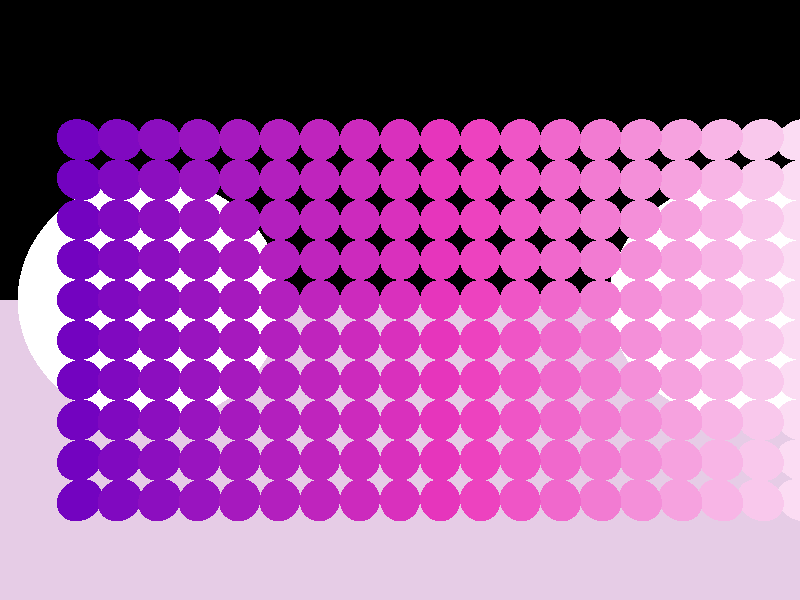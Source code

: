 camera {
  location <0, 0, -15>  
  up <0, 1, 0>  
  right <1.333, 0, 0>  
  look_at <0, 0, 0>  
}

light_source {<10, 10, -10> color rgb <3.5, 3.5, 3.5>}

light_source {<-10, 10, -10> color rgb <1.5, 1.5, 1.5>}

plane { <0, 1, 0>, -12
  pigment { color rgb <0.9, 0.8, 0.9> }
  finish {
     ambient 0.3 diffuse 0.5 specular 0 roughness 0 ior 0 reflection 0.6 refraction 0
  }
  translate <0, 0, 0>
  scale <1, 1, 1>
  rotate <0, 0, 0>
}

sphere { <0, 0, 0>, 0.5
  pigment { color rgb <0.45098, 0.0117647, 0.752941> }
  finish {
     ambient 0.2 diffuse 0.4 specular 0 roughness 0 ior 0 reflection 0.8 refraction 0
  }
  translate <-8, -5, 0>
  scale <1, 1, 1>
  rotate <0, 0, 0>
}

sphere { <0, 0, 0>, 0.5
  pigment { color rgb <0.45098, 0.0117647, 0.752941> }
  finish {
     ambient 0.2 diffuse 0.4 specular 0 roughness 0 ior 0 reflection 0.8 refraction 0
  }
  translate <-8, -4, 0>
  scale <1, 1, 1>
  rotate <0, 0, 0>
}

sphere { <0, 0, 0>, 0.5
  pigment { color rgb <0.45098, 0.0117647, 0.752941> }
  finish {
     ambient 0.2 diffuse 0.4 specular 0 roughness 0 ior 0 reflection 0.8 refraction 0
  }
  translate <-8, -3, 0>
  scale <1, 1, 1>
  rotate <0, 0, 0>
}

sphere { <0, 0, 0>, 0.5
  pigment { color rgb <0.45098, 0.0117647, 0.752941> }
  finish {
     ambient 0.2 diffuse 0.4 specular 0 roughness 0 ior 0 reflection 0.8 refraction 0
  }
  translate <-8, -2, 0>
  scale <1, 1, 1>
  rotate <0, 0, 0>
}

sphere { <0, 0, 0>, 0.5
  pigment { color rgb <0.45098, 0.0117647, 0.752941> }
  finish {
     ambient 0.2 diffuse 0.4 specular 0 roughness 0 ior 0 reflection 0.8 refraction 0
  }
  translate <-8, -1, 0>
  scale <1, 1, 1>
  rotate <0, 0, 0>
}

sphere { <0, 0, 0>, 0.5
  pigment { color rgb <0.45098, 0.0117647, 0.752941> }
  finish {
     ambient 0.2 diffuse 0.4 specular 0 roughness 0 ior 0 reflection 0.8 refraction 0
  }
  translate <-8, 0, 0>
  scale <1, 1, 1>
  rotate <0, 0, 0>
}

sphere { <0, 0, 0>, 0.5
  pigment { color rgb <0.45098, 0.0117647, 0.752941> }
  finish {
     ambient 0.2 diffuse 0.4 specular 0 roughness 0 ior 0 reflection 0.8 refraction 0
  }
  translate <-8, 1, 0>
  scale <1, 1, 1>
  rotate <0, 0, 0>
}

sphere { <0, 0, 0>, 0.5
  pigment { color rgb <0.45098, 0.0117647, 0.752941> }
  finish {
     ambient 0.2 diffuse 0.4 specular 0 roughness 0 ior 0 reflection 0.8 refraction 0
  }
  translate <-8, 2, 0>
  scale <1, 1, 1>
  rotate <0, 0, 0>
}

sphere { <0, 0, 0>, 0.5
  pigment { color rgb <0.45098, 0.0117647, 0.752941> }
  finish {
     ambient 0.2 diffuse 0.4 specular 0 roughness 0 ior 0 reflection 0.8 refraction 0
  }
  translate <-8, 3, 0>
  scale <1, 1, 1>
  rotate <0, 0, 0>
}

sphere { <0, 0, 0>, 0.5
  pigment { color rgb <0.45098, 0.0117647, 0.752941> }
  finish {
     ambient 0.2 diffuse 0.4 specular 0 roughness 0 ior 0 reflection 0.8 refraction 0
  }
  translate <-8, 4, 0>
  scale <1, 1, 1>
  rotate <0, 0, 0>
}

sphere { <0, 0, 0>, 0.5
  pigment { color rgb <0.500929, 0.0336429, 0.75129> }
  finish {
     ambient 0.2 diffuse 0.4 specular 0 roughness 0 ior 0 reflection 0.8 refraction 0
  }
  translate <-7, -5, 0>
  scale <1, 1, 1>
  rotate <0, 0, 0>
}

sphere { <0, 0, 0>, 0.5
  pigment { color rgb <0.500929, 0.0336429, 0.75129> }
  finish {
     ambient 0.2 diffuse 0.4 specular 0 roughness 0 ior 0 reflection 0.8 refraction 0
  }
  translate <-7, -4, 0>
  scale <1, 1, 1>
  rotate <0, 0, 0>
}

sphere { <0, 0, 0>, 0.5
  pigment { color rgb <0.500929, 0.0336429, 0.75129> }
  finish {
     ambient 0.2 diffuse 0.4 specular 0 roughness 0 ior 0 reflection 0.8 refraction 0
  }
  translate <-7, -3, 0>
  scale <1, 1, 1>
  rotate <0, 0, 0>
}

sphere { <0, 0, 0>, 0.5
  pigment { color rgb <0.500929, 0.0336429, 0.75129> }
  finish {
     ambient 0.2 diffuse 0.4 specular 0 roughness 0 ior 0 reflection 0.8 refraction 0
  }
  translate <-7, -2, 0>
  scale <1, 1, 1>
  rotate <0, 0, 0>
}

sphere { <0, 0, 0>, 0.5
  pigment { color rgb <0.500929, 0.0336429, 0.75129> }
  finish {
     ambient 0.2 diffuse 0.4 specular 0 roughness 0 ior 0 reflection 0.8 refraction 0
  }
  translate <-7, -1, 0>
  scale <1, 1, 1>
  rotate <0, 0, 0>
}

sphere { <0, 0, 0>, 0.5
  pigment { color rgb <0.500929, 0.0336429, 0.75129> }
  finish {
     ambient 0.2 diffuse 0.4 specular 0 roughness 0 ior 0 reflection 0.8 refraction 0
  }
  translate <-7, 0, 0>
  scale <1, 1, 1>
  rotate <0, 0, 0>
}

sphere { <0, 0, 0>, 0.5
  pigment { color rgb <0.500929, 0.0336429, 0.75129> }
  finish {
     ambient 0.2 diffuse 0.4 specular 0 roughness 0 ior 0 reflection 0.8 refraction 0
  }
  translate <-7, 1, 0>
  scale <1, 1, 1>
  rotate <0, 0, 0>
}

sphere { <0, 0, 0>, 0.5
  pigment { color rgb <0.500929, 0.0336429, 0.75129> }
  finish {
     ambient 0.2 diffuse 0.4 specular 0 roughness 0 ior 0 reflection 0.8 refraction 0
  }
  translate <-7, 2, 0>
  scale <1, 1, 1>
  rotate <0, 0, 0>
}

sphere { <0, 0, 0>, 0.5
  pigment { color rgb <0.500929, 0.0336429, 0.75129> }
  finish {
     ambient 0.2 diffuse 0.4 specular 0 roughness 0 ior 0 reflection 0.8 refraction 0
  }
  translate <-7, 3, 0>
  scale <1, 1, 1>
  rotate <0, 0, 0>
}

sphere { <0, 0, 0>, 0.5
  pigment { color rgb <0.500929, 0.0336429, 0.75129> }
  finish {
     ambient 0.2 diffuse 0.4 specular 0 roughness 0 ior 0 reflection 0.8 refraction 0
  }
  translate <-7, 4, 0>
  scale <1, 1, 1>
  rotate <0, 0, 0>
}

sphere { <0, 0, 0>, 0.5
  pigment { color rgb <0.550877, 0.0555212, 0.749639> }
  finish {
     ambient 0.2 diffuse 0.4 specular 0 roughness 0 ior 0 reflection 0.8 refraction 0
  }
  translate <-6, -5, 0>
  scale <1, 1, 1>
  rotate <0, 0, 0>
}

sphere { <0, 0, 0>, 0.5
  pigment { color rgb <0.550877, 0.0555212, 0.749639> }
  finish {
     ambient 0.2 diffuse 0.4 specular 0 roughness 0 ior 0 reflection 0.8 refraction 0
  }
  translate <-6, -4, 0>
  scale <1, 1, 1>
  rotate <0, 0, 0>
}

sphere { <0, 0, 0>, 0.5
  pigment { color rgb <0.550877, 0.0555212, 0.749639> }
  finish {
     ambient 0.2 diffuse 0.4 specular 0 roughness 0 ior 0 reflection 0.8 refraction 0
  }
  translate <-6, -3, 0>
  scale <1, 1, 1>
  rotate <0, 0, 0>
}

sphere { <0, 0, 0>, 0.5
  pigment { color rgb <0.550877, 0.0555212, 0.749639> }
  finish {
     ambient 0.2 diffuse 0.4 specular 0 roughness 0 ior 0 reflection 0.8 refraction 0
  }
  translate <-6, -2, 0>
  scale <1, 1, 1>
  rotate <0, 0, 0>
}

sphere { <0, 0, 0>, 0.5
  pigment { color rgb <0.550877, 0.0555212, 0.749639> }
  finish {
     ambient 0.2 diffuse 0.4 specular 0 roughness 0 ior 0 reflection 0.8 refraction 0
  }
  translate <-6, -1, 0>
  scale <1, 1, 1>
  rotate <0, 0, 0>
}

sphere { <0, 0, 0>, 0.5
  pigment { color rgb <0.550877, 0.0555212, 0.749639> }
  finish {
     ambient 0.2 diffuse 0.4 specular 0 roughness 0 ior 0 reflection 0.8 refraction 0
  }
  translate <-6, 0, 0>
  scale <1, 1, 1>
  rotate <0, 0, 0>
}

sphere { <0, 0, 0>, 0.5
  pigment { color rgb <0.550877, 0.0555212, 0.749639> }
  finish {
     ambient 0.2 diffuse 0.4 specular 0 roughness 0 ior 0 reflection 0.8 refraction 0
  }
  translate <-6, 1, 0>
  scale <1, 1, 1>
  rotate <0, 0, 0>
}

sphere { <0, 0, 0>, 0.5
  pigment { color rgb <0.550877, 0.0555212, 0.749639> }
  finish {
     ambient 0.2 diffuse 0.4 specular 0 roughness 0 ior 0 reflection 0.8 refraction 0
  }
  translate <-6, 2, 0>
  scale <1, 1, 1>
  rotate <0, 0, 0>
}

sphere { <0, 0, 0>, 0.5
  pigment { color rgb <0.550877, 0.0555212, 0.749639> }
  finish {
     ambient 0.2 diffuse 0.4 specular 0 roughness 0 ior 0 reflection 0.8 refraction 0
  }
  translate <-6, 3, 0>
  scale <1, 1, 1>
  rotate <0, 0, 0>
}

sphere { <0, 0, 0>, 0.5
  pigment { color rgb <0.550877, 0.0555212, 0.749639> }
  finish {
     ambient 0.2 diffuse 0.4 specular 0 roughness 0 ior 0 reflection 0.8 refraction 0
  }
  translate <-6, 4, 0>
  scale <1, 1, 1>
  rotate <0, 0, 0>
}

sphere { <0, 0, 0>, 0.5
  pigment { color rgb <0.600826, 0.0773994, 0.747988> }
  finish {
     ambient 0.2 diffuse 0.4 specular 0 roughness 0 ior 0 reflection 0.8 refraction 0
  }
  translate <-5, -5, 0>
  scale <1, 1, 1>
  rotate <0, 0, 0>
}

sphere { <0, 0, 0>, 0.5
  pigment { color rgb <0.600826, 0.0773994, 0.747988> }
  finish {
     ambient 0.2 diffuse 0.4 specular 0 roughness 0 ior 0 reflection 0.8 refraction 0
  }
  translate <-5, -4, 0>
  scale <1, 1, 1>
  rotate <0, 0, 0>
}

sphere { <0, 0, 0>, 0.5
  pigment { color rgb <0.600826, 0.0773994, 0.747988> }
  finish {
     ambient 0.2 diffuse 0.4 specular 0 roughness 0 ior 0 reflection 0.8 refraction 0
  }
  translate <-5, -3, 0>
  scale <1, 1, 1>
  rotate <0, 0, 0>
}

sphere { <0, 0, 0>, 0.5
  pigment { color rgb <0.600826, 0.0773994, 0.747988> }
  finish {
     ambient 0.2 diffuse 0.4 specular 0 roughness 0 ior 0 reflection 0.8 refraction 0
  }
  translate <-5, -2, 0>
  scale <1, 1, 1>
  rotate <0, 0, 0>
}

sphere { <0, 0, 0>, 0.5
  pigment { color rgb <0.600826, 0.0773994, 0.747988> }
  finish {
     ambient 0.2 diffuse 0.4 specular 0 roughness 0 ior 0 reflection 0.8 refraction 0
  }
  translate <-5, -1, 0>
  scale <1, 1, 1>
  rotate <0, 0, 0>
}

sphere { <0, 0, 0>, 0.5
  pigment { color rgb <0.600826, 0.0773994, 0.747988> }
  finish {
     ambient 0.2 diffuse 0.4 specular 0 roughness 0 ior 0 reflection 0.8 refraction 0
  }
  translate <-5, 0, 0>
  scale <1, 1, 1>
  rotate <0, 0, 0>
}

sphere { <0, 0, 0>, 0.5
  pigment { color rgb <0.600826, 0.0773994, 0.747988> }
  finish {
     ambient 0.2 diffuse 0.4 specular 0 roughness 0 ior 0 reflection 0.8 refraction 0
  }
  translate <-5, 1, 0>
  scale <1, 1, 1>
  rotate <0, 0, 0>
}

sphere { <0, 0, 0>, 0.5
  pigment { color rgb <0.600826, 0.0773994, 0.747988> }
  finish {
     ambient 0.2 diffuse 0.4 specular 0 roughness 0 ior 0 reflection 0.8 refraction 0
  }
  translate <-5, 2, 0>
  scale <1, 1, 1>
  rotate <0, 0, 0>
}

sphere { <0, 0, 0>, 0.5
  pigment { color rgb <0.600826, 0.0773994, 0.747988> }
  finish {
     ambient 0.2 diffuse 0.4 specular 0 roughness 0 ior 0 reflection 0.8 refraction 0
  }
  translate <-5, 3, 0>
  scale <1, 1, 1>
  rotate <0, 0, 0>
}

sphere { <0, 0, 0>, 0.5
  pigment { color rgb <0.600826, 0.0773994, 0.747988> }
  finish {
     ambient 0.2 diffuse 0.4 specular 0 roughness 0 ior 0 reflection 0.8 refraction 0
  }
  translate <-5, 4, 0>
  scale <1, 1, 1>
  rotate <0, 0, 0>
}

sphere { <0, 0, 0>, 0.5
  pigment { color rgb <0.650774, 0.0992776, 0.746336> }
  finish {
     ambient 0.2 diffuse 0.4 specular 0 roughness 0 ior 0 reflection 0.8 refraction 0
  }
  translate <-4, -5, 0>
  scale <1, 1, 1>
  rotate <0, 0, 0>
}

sphere { <0, 0, 0>, 0.5
  pigment { color rgb <0.650774, 0.0992776, 0.746336> }
  finish {
     ambient 0.2 diffuse 0.4 specular 0 roughness 0 ior 0 reflection 0.8 refraction 0
  }
  translate <-4, -4, 0>
  scale <1, 1, 1>
  rotate <0, 0, 0>
}

sphere { <0, 0, 0>, 0.5
  pigment { color rgb <0.650774, 0.0992776, 0.746336> }
  finish {
     ambient 0.2 diffuse 0.4 specular 0 roughness 0 ior 0 reflection 0.8 refraction 0
  }
  translate <-4, -3, 0>
  scale <1, 1, 1>
  rotate <0, 0, 0>
}

sphere { <0, 0, 0>, 0.5
  pigment { color rgb <0.650774, 0.0992776, 0.746336> }
  finish {
     ambient 0.2 diffuse 0.4 specular 0 roughness 0 ior 0 reflection 0.8 refraction 0
  }
  translate <-4, -2, 0>
  scale <1, 1, 1>
  rotate <0, 0, 0>
}

sphere { <0, 0, 0>, 0.5
  pigment { color rgb <0.650774, 0.0992776, 0.746336> }
  finish {
     ambient 0.2 diffuse 0.4 specular 0 roughness 0 ior 0 reflection 0.8 refraction 0
  }
  translate <-4, -1, 0>
  scale <1, 1, 1>
  rotate <0, 0, 0>
}

sphere { <0, 0, 0>, 0.5
  pigment { color rgb <0.650774, 0.0992776, 0.746336> }
  finish {
     ambient 0.2 diffuse 0.4 specular 0 roughness 0 ior 0 reflection 0.8 refraction 0
  }
  translate <-4, 0, 0>
  scale <1, 1, 1>
  rotate <0, 0, 0>
}

sphere { <0, 0, 0>, 0.5
  pigment { color rgb <0.650774, 0.0992776, 0.746336> }
  finish {
     ambient 0.2 diffuse 0.4 specular 0 roughness 0 ior 0 reflection 0.8 refraction 0
  }
  translate <-4, 1, 0>
  scale <1, 1, 1>
  rotate <0, 0, 0>
}

sphere { <0, 0, 0>, 0.5
  pigment { color rgb <0.650774, 0.0992776, 0.746336> }
  finish {
     ambient 0.2 diffuse 0.4 specular 0 roughness 0 ior 0 reflection 0.8 refraction 0
  }
  translate <-4, 2, 0>
  scale <1, 1, 1>
  rotate <0, 0, 0>
}

sphere { <0, 0, 0>, 0.5
  pigment { color rgb <0.650774, 0.0992776, 0.746336> }
  finish {
     ambient 0.2 diffuse 0.4 specular 0 roughness 0 ior 0 reflection 0.8 refraction 0
  }
  translate <-4, 3, 0>
  scale <1, 1, 1>
  rotate <0, 0, 0>
}

sphere { <0, 0, 0>, 0.5
  pigment { color rgb <0.650774, 0.0992776, 0.746336> }
  finish {
     ambient 0.2 diffuse 0.4 specular 0 roughness 0 ior 0 reflection 0.8 refraction 0
  }
  translate <-4, 4, 0>
  scale <1, 1, 1>
  rotate <0, 0, 0>
}

sphere { <0, 0, 0>, 0.5
  pigment { color rgb <0.700722, 0.121156, 0.744685> }
  finish {
     ambient 0.2 diffuse 0.4 specular 0 roughness 0 ior 0 reflection 0.8 refraction 0
  }
  translate <-3, -5, 0>
  scale <1, 1, 1>
  rotate <0, 0, 0>
}

sphere { <0, 0, 0>, 0.5
  pigment { color rgb <0.700722, 0.121156, 0.744685> }
  finish {
     ambient 0.2 diffuse 0.4 specular 0 roughness 0 ior 0 reflection 0.8 refraction 0
  }
  translate <-3, -4, 0>
  scale <1, 1, 1>
  rotate <0, 0, 0>
}

sphere { <0, 0, 0>, 0.5
  pigment { color rgb <0.700722, 0.121156, 0.744685> }
  finish {
     ambient 0.2 diffuse 0.4 specular 0 roughness 0 ior 0 reflection 0.8 refraction 0
  }
  translate <-3, -3, 0>
  scale <1, 1, 1>
  rotate <0, 0, 0>
}

sphere { <0, 0, 0>, 0.5
  pigment { color rgb <0.700722, 0.121156, 0.744685> }
  finish {
     ambient 0.2 diffuse 0.4 specular 0 roughness 0 ior 0 reflection 0.8 refraction 0
  }
  translate <-3, -2, 0>
  scale <1, 1, 1>
  rotate <0, 0, 0>
}

sphere { <0, 0, 0>, 0.5
  pigment { color rgb <0.700722, 0.121156, 0.744685> }
  finish {
     ambient 0.2 diffuse 0.4 specular 0 roughness 0 ior 0 reflection 0.8 refraction 0
  }
  translate <-3, -1, 0>
  scale <1, 1, 1>
  rotate <0, 0, 0>
}

sphere { <0, 0, 0>, 0.5
  pigment { color rgb <0.700722, 0.121156, 0.744685> }
  finish {
     ambient 0.2 diffuse 0.4 specular 0 roughness 0 ior 0 reflection 0.8 refraction 0
  }
  translate <-3, 0, 0>
  scale <1, 1, 1>
  rotate <0, 0, 0>
}

sphere { <0, 0, 0>, 0.5
  pigment { color rgb <0.700722, 0.121156, 0.744685> }
  finish {
     ambient 0.2 diffuse 0.4 specular 0 roughness 0 ior 0 reflection 0.8 refraction 0
  }
  translate <-3, 1, 0>
  scale <1, 1, 1>
  rotate <0, 0, 0>
}

sphere { <0, 0, 0>, 0.5
  pigment { color rgb <0.700722, 0.121156, 0.744685> }
  finish {
     ambient 0.2 diffuse 0.4 specular 0 roughness 0 ior 0 reflection 0.8 refraction 0
  }
  translate <-3, 2, 0>
  scale <1, 1, 1>
  rotate <0, 0, 0>
}

sphere { <0, 0, 0>, 0.5
  pigment { color rgb <0.700722, 0.121156, 0.744685> }
  finish {
     ambient 0.2 diffuse 0.4 specular 0 roughness 0 ior 0 reflection 0.8 refraction 0
  }
  translate <-3, 3, 0>
  scale <1, 1, 1>
  rotate <0, 0, 0>
}

sphere { <0, 0, 0>, 0.5
  pigment { color rgb <0.700722, 0.121156, 0.744685> }
  finish {
     ambient 0.2 diffuse 0.4 specular 0 roughness 0 ior 0 reflection 0.8 refraction 0
  }
  translate <-3, 4, 0>
  scale <1, 1, 1>
  rotate <0, 0, 0>
}

sphere { <0, 0, 0>, 0.5
  pigment { color rgb <0.750671, 0.143034, 0.743034> }
  finish {
     ambient 0.2 diffuse 0.4 specular 0 roughness 0 ior 0 reflection 0.8 refraction 0
  }
  translate <-2, -5, 0>
  scale <1, 1, 1>
  rotate <0, 0, 0>
}

sphere { <0, 0, 0>, 0.5
  pigment { color rgb <0.750671, 0.143034, 0.743034> }
  finish {
     ambient 0.2 diffuse 0.4 specular 0 roughness 0 ior 0 reflection 0.8 refraction 0
  }
  translate <-2, -4, 0>
  scale <1, 1, 1>
  rotate <0, 0, 0>
}

sphere { <0, 0, 0>, 0.5
  pigment { color rgb <0.750671, 0.143034, 0.743034> }
  finish {
     ambient 0.2 diffuse 0.4 specular 0 roughness 0 ior 0 reflection 0.8 refraction 0
  }
  translate <-2, -3, 0>
  scale <1, 1, 1>
  rotate <0, 0, 0>
}

sphere { <0, 0, 0>, 0.5
  pigment { color rgb <0.750671, 0.143034, 0.743034> }
  finish {
     ambient 0.2 diffuse 0.4 specular 0 roughness 0 ior 0 reflection 0.8 refraction 0
  }
  translate <-2, -2, 0>
  scale <1, 1, 1>
  rotate <0, 0, 0>
}

sphere { <0, 0, 0>, 0.5
  pigment { color rgb <0.750671, 0.143034, 0.743034> }
  finish {
     ambient 0.2 diffuse 0.4 specular 0 roughness 0 ior 0 reflection 0.8 refraction 0
  }
  translate <-2, -1, 0>
  scale <1, 1, 1>
  rotate <0, 0, 0>
}

sphere { <0, 0, 0>, 0.5
  pigment { color rgb <0.750671, 0.143034, 0.743034> }
  finish {
     ambient 0.2 diffuse 0.4 specular 0 roughness 0 ior 0 reflection 0.8 refraction 0
  }
  translate <-2, 0, 0>
  scale <1, 1, 1>
  rotate <0, 0, 0>
}

sphere { <0, 0, 0>, 0.5
  pigment { color rgb <0.750671, 0.143034, 0.743034> }
  finish {
     ambient 0.2 diffuse 0.4 specular 0 roughness 0 ior 0 reflection 0.8 refraction 0
  }
  translate <-2, 1, 0>
  scale <1, 1, 1>
  rotate <0, 0, 0>
}

sphere { <0, 0, 0>, 0.5
  pigment { color rgb <0.750671, 0.143034, 0.743034> }
  finish {
     ambient 0.2 diffuse 0.4 specular 0 roughness 0 ior 0 reflection 0.8 refraction 0
  }
  translate <-2, 2, 0>
  scale <1, 1, 1>
  rotate <0, 0, 0>
}

sphere { <0, 0, 0>, 0.5
  pigment { color rgb <0.750671, 0.143034, 0.743034> }
  finish {
     ambient 0.2 diffuse 0.4 specular 0 roughness 0 ior 0 reflection 0.8 refraction 0
  }
  translate <-2, 3, 0>
  scale <1, 1, 1>
  rotate <0, 0, 0>
}

sphere { <0, 0, 0>, 0.5
  pigment { color rgb <0.750671, 0.143034, 0.743034> }
  finish {
     ambient 0.2 diffuse 0.4 specular 0 roughness 0 ior 0 reflection 0.8 refraction 0
  }
  translate <-2, 4, 0>
  scale <1, 1, 1>
  rotate <0, 0, 0>
}

sphere { <0, 0, 0>, 0.5
  pigment { color rgb <0.800619, 0.164912, 0.741383> }
  finish {
     ambient 0.2 diffuse 0.4 specular 0 roughness 0 ior 0 reflection 0.8 refraction 0
  }
  translate <-1, -5, 0>
  scale <1, 1, 1>
  rotate <0, 0, 0>
}

sphere { <0, 0, 0>, 0.5
  pigment { color rgb <0.800619, 0.164912, 0.741383> }
  finish {
     ambient 0.2 diffuse 0.4 specular 0 roughness 0 ior 0 reflection 0.8 refraction 0
  }
  translate <-1, -4, 0>
  scale <1, 1, 1>
  rotate <0, 0, 0>
}

sphere { <0, 0, 0>, 0.5
  pigment { color rgb <0.800619, 0.164912, 0.741383> }
  finish {
     ambient 0.2 diffuse 0.4 specular 0 roughness 0 ior 0 reflection 0.8 refraction 0
  }
  translate <-1, -3, 0>
  scale <1, 1, 1>
  rotate <0, 0, 0>
}

sphere { <0, 0, 0>, 0.5
  pigment { color rgb <0.800619, 0.164912, 0.741383> }
  finish {
     ambient 0.2 diffuse 0.4 specular 0 roughness 0 ior 0 reflection 0.8 refraction 0
  }
  translate <-1, -2, 0>
  scale <1, 1, 1>
  rotate <0, 0, 0>
}

sphere { <0, 0, 0>, 0.5
  pigment { color rgb <0.800619, 0.164912, 0.741383> }
  finish {
     ambient 0.2 diffuse 0.4 specular 0 roughness 0 ior 0 reflection 0.8 refraction 0
  }
  translate <-1, -1, 0>
  scale <1, 1, 1>
  rotate <0, 0, 0>
}

sphere { <0, 0, 0>, 0.5
  pigment { color rgb <0.800619, 0.164912, 0.741383> }
  finish {
     ambient 0.2 diffuse 0.4 specular 0 roughness 0 ior 0 reflection 0.8 refraction 0
  }
  translate <-1, 0, 0>
  scale <1, 1, 1>
  rotate <0, 0, 0>
}

sphere { <0, 0, 0>, 0.5
  pigment { color rgb <0.800619, 0.164912, 0.741383> }
  finish {
     ambient 0.2 diffuse 0.4 specular 0 roughness 0 ior 0 reflection 0.8 refraction 0
  }
  translate <-1, 1, 0>
  scale <1, 1, 1>
  rotate <0, 0, 0>
}

sphere { <0, 0, 0>, 0.5
  pigment { color rgb <0.800619, 0.164912, 0.741383> }
  finish {
     ambient 0.2 diffuse 0.4 specular 0 roughness 0 ior 0 reflection 0.8 refraction 0
  }
  translate <-1, 2, 0>
  scale <1, 1, 1>
  rotate <0, 0, 0>
}

sphere { <0, 0, 0>, 0.5
  pigment { color rgb <0.800619, 0.164912, 0.741383> }
  finish {
     ambient 0.2 diffuse 0.4 specular 0 roughness 0 ior 0 reflection 0.8 refraction 0
  }
  translate <-1, 3, 0>
  scale <1, 1, 1>
  rotate <0, 0, 0>
}

sphere { <0, 0, 0>, 0.5
  pigment { color rgb <0.800619, 0.164912, 0.741383> }
  finish {
     ambient 0.2 diffuse 0.4 specular 0 roughness 0 ior 0 reflection 0.8 refraction 0
  }
  translate <-1, 4, 0>
  scale <1, 1, 1>
  rotate <0, 0, 0>
}

sphere { <0, 0, 0>, 0.5
  pigment { color rgb <0.850568, 0.186791, 0.739732> }
  finish {
     ambient 0.2 diffuse 0.4 specular 0 roughness 0 ior 0 reflection 0.8 refraction 0
  }
  translate <0, -5, 0>
  scale <1, 1, 1>
  rotate <0, 0, 0>
}

sphere { <0, 0, 0>, 0.5
  pigment { color rgb <0.850568, 0.186791, 0.739732> }
  finish {
     ambient 0.2 diffuse 0.4 specular 0 roughness 0 ior 0 reflection 0.8 refraction 0
  }
  translate <0, -4, 0>
  scale <1, 1, 1>
  rotate <0, 0, 0>
}

sphere { <0, 0, 0>, 0.5
  pigment { color rgb <0.850568, 0.186791, 0.739732> }
  finish {
     ambient 0.2 diffuse 0.4 specular 0 roughness 0 ior 0 reflection 0.8 refraction 0
  }
  translate <0, -3, 0>
  scale <1, 1, 1>
  rotate <0, 0, 0>
}

sphere { <0, 0, 0>, 0.5
  pigment { color rgb <0.850568, 0.186791, 0.739732> }
  finish {
     ambient 0.2 diffuse 0.4 specular 0 roughness 0 ior 0 reflection 0.8 refraction 0
  }
  translate <0, -2, 0>
  scale <1, 1, 1>
  rotate <0, 0, 0>
}

sphere { <0, 0, 0>, 0.5
  pigment { color rgb <0.850568, 0.186791, 0.739732> }
  finish {
     ambient 0.2 diffuse 0.4 specular 0 roughness 0 ior 0 reflection 0.8 refraction 0
  }
  translate <0, -1, 0>
  scale <1, 1, 1>
  rotate <0, 0, 0>
}

sphere { <0, 0, 0>, 0.5
  pigment { color rgb <0.850568, 0.186791, 0.739732> }
  finish {
     ambient 0.2 diffuse 0.4 specular 0 roughness 0 ior 0 reflection 0.8 refraction 0
  }
  translate <0, 0, 0>
  scale <1, 1, 1>
  rotate <0, 0, 0>
}

sphere { <0, 0, 0>, 0.5
  pigment { color rgb <0.850568, 0.186791, 0.739732> }
  finish {
     ambient 0.2 diffuse 0.4 specular 0 roughness 0 ior 0 reflection 0.8 refraction 0
  }
  translate <0, 1, 0>
  scale <1, 1, 1>
  rotate <0, 0, 0>
}

sphere { <0, 0, 0>, 0.5
  pigment { color rgb <0.850568, 0.186791, 0.739732> }
  finish {
     ambient 0.2 diffuse 0.4 specular 0 roughness 0 ior 0 reflection 0.8 refraction 0
  }
  translate <0, 2, 0>
  scale <1, 1, 1>
  rotate <0, 0, 0>
}

sphere { <0, 0, 0>, 0.5
  pigment { color rgb <0.850568, 0.186791, 0.739732> }
  finish {
     ambient 0.2 diffuse 0.4 specular 0 roughness 0 ior 0 reflection 0.8 refraction 0
  }
  translate <0, 3, 0>
  scale <1, 1, 1>
  rotate <0, 0, 0>
}

sphere { <0, 0, 0>, 0.5
  pigment { color rgb <0.850568, 0.186791, 0.739732> }
  finish {
     ambient 0.2 diffuse 0.4 specular 0 roughness 0 ior 0 reflection 0.8 refraction 0
  }
  translate <0, 4, 0>
  scale <1, 1, 1>
  rotate <0, 0, 0>
}

sphere { <0, 0, 0>, 0.5
  pigment { color rgb <0.900516, 0.208669, 0.738081> }
  finish {
     ambient 0.2 diffuse 0.4 specular 0 roughness 0 ior 0 reflection 0.8 refraction 0
  }
  translate <1, -5, 0>
  scale <1, 1, 1>
  rotate <0, 0, 0>
}

sphere { <0, 0, 0>, 0.5
  pigment { color rgb <0.900516, 0.208669, 0.738081> }
  finish {
     ambient 0.2 diffuse 0.4 specular 0 roughness 0 ior 0 reflection 0.8 refraction 0
  }
  translate <1, -4, 0>
  scale <1, 1, 1>
  rotate <0, 0, 0>
}

sphere { <0, 0, 0>, 0.5
  pigment { color rgb <0.900516, 0.208669, 0.738081> }
  finish {
     ambient 0.2 diffuse 0.4 specular 0 roughness 0 ior 0 reflection 0.8 refraction 0
  }
  translate <1, -3, 0>
  scale <1, 1, 1>
  rotate <0, 0, 0>
}

sphere { <0, 0, 0>, 0.5
  pigment { color rgb <0.900516, 0.208669, 0.738081> }
  finish {
     ambient 0.2 diffuse 0.4 specular 0 roughness 0 ior 0 reflection 0.8 refraction 0
  }
  translate <1, -2, 0>
  scale <1, 1, 1>
  rotate <0, 0, 0>
}

sphere { <0, 0, 0>, 0.5
  pigment { color rgb <0.900516, 0.208669, 0.738081> }
  finish {
     ambient 0.2 diffuse 0.4 specular 0 roughness 0 ior 0 reflection 0.8 refraction 0
  }
  translate <1, -1, 0>
  scale <1, 1, 1>
  rotate <0, 0, 0>
}

sphere { <0, 0, 0>, 0.5
  pigment { color rgb <0.900516, 0.208669, 0.738081> }
  finish {
     ambient 0.2 diffuse 0.4 specular 0 roughness 0 ior 0 reflection 0.8 refraction 0
  }
  translate <1, 0, 0>
  scale <1, 1, 1>
  rotate <0, 0, 0>
}

sphere { <0, 0, 0>, 0.5
  pigment { color rgb <0.900516, 0.208669, 0.738081> }
  finish {
     ambient 0.2 diffuse 0.4 specular 0 roughness 0 ior 0 reflection 0.8 refraction 0
  }
  translate <1, 1, 0>
  scale <1, 1, 1>
  rotate <0, 0, 0>
}

sphere { <0, 0, 0>, 0.5
  pigment { color rgb <0.900516, 0.208669, 0.738081> }
  finish {
     ambient 0.2 diffuse 0.4 specular 0 roughness 0 ior 0 reflection 0.8 refraction 0
  }
  translate <1, 2, 0>
  scale <1, 1, 1>
  rotate <0, 0, 0>
}

sphere { <0, 0, 0>, 0.5
  pigment { color rgb <0.900516, 0.208669, 0.738081> }
  finish {
     ambient 0.2 diffuse 0.4 specular 0 roughness 0 ior 0 reflection 0.8 refraction 0
  }
  translate <1, 3, 0>
  scale <1, 1, 1>
  rotate <0, 0, 0>
}

sphere { <0, 0, 0>, 0.5
  pigment { color rgb <0.900516, 0.208669, 0.738081> }
  finish {
     ambient 0.2 diffuse 0.4 specular 0 roughness 0 ior 0 reflection 0.8 refraction 0
  }
  translate <1, 4, 0>
  scale <1, 1, 1>
  rotate <0, 0, 0>
}

sphere { <0, 0, 0>, 0.5
  pigment { color rgb <0.928999, 0.257379, 0.749845> }
  finish {
     ambient 0.2 diffuse 0.4 specular 0 roughness 0 ior 0 reflection 0.8 refraction 0
  }
  translate <2, -5, 0>
  scale <1, 1, 1>
  rotate <0, 0, 0>
}

sphere { <0, 0, 0>, 0.5
  pigment { color rgb <0.928999, 0.257379, 0.749845> }
  finish {
     ambient 0.2 diffuse 0.4 specular 0 roughness 0 ior 0 reflection 0.8 refraction 0
  }
  translate <2, -4, 0>
  scale <1, 1, 1>
  rotate <0, 0, 0>
}

sphere { <0, 0, 0>, 0.5
  pigment { color rgb <0.928999, 0.257379, 0.749845> }
  finish {
     ambient 0.2 diffuse 0.4 specular 0 roughness 0 ior 0 reflection 0.8 refraction 0
  }
  translate <2, -3, 0>
  scale <1, 1, 1>
  rotate <0, 0, 0>
}

sphere { <0, 0, 0>, 0.5
  pigment { color rgb <0.928999, 0.257379, 0.749845> }
  finish {
     ambient 0.2 diffuse 0.4 specular 0 roughness 0 ior 0 reflection 0.8 refraction 0
  }
  translate <2, -2, 0>
  scale <1, 1, 1>
  rotate <0, 0, 0>
}

sphere { <0, 0, 0>, 0.5
  pigment { color rgb <0.928999, 0.257379, 0.749845> }
  finish {
     ambient 0.2 diffuse 0.4 specular 0 roughness 0 ior 0 reflection 0.8 refraction 0
  }
  translate <2, -1, 0>
  scale <1, 1, 1>
  rotate <0, 0, 0>
}

sphere { <0, 0, 0>, 0.5
  pigment { color rgb <0.928999, 0.257379, 0.749845> }
  finish {
     ambient 0.2 diffuse 0.4 specular 0 roughness 0 ior 0 reflection 0.8 refraction 0
  }
  translate <2, 0, 0>
  scale <1, 1, 1>
  rotate <0, 0, 0>
}

sphere { <0, 0, 0>, 0.5
  pigment { color rgb <0.928999, 0.257379, 0.749845> }
  finish {
     ambient 0.2 diffuse 0.4 specular 0 roughness 0 ior 0 reflection 0.8 refraction 0
  }
  translate <2, 1, 0>
  scale <1, 1, 1>
  rotate <0, 0, 0>
}

sphere { <0, 0, 0>, 0.5
  pigment { color rgb <0.928999, 0.257379, 0.749845> }
  finish {
     ambient 0.2 diffuse 0.4 specular 0 roughness 0 ior 0 reflection 0.8 refraction 0
  }
  translate <2, 2, 0>
  scale <1, 1, 1>
  rotate <0, 0, 0>
}

sphere { <0, 0, 0>, 0.5
  pigment { color rgb <0.928999, 0.257379, 0.749845> }
  finish {
     ambient 0.2 diffuse 0.4 specular 0 roughness 0 ior 0 reflection 0.8 refraction 0
  }
  translate <2, 3, 0>
  scale <1, 1, 1>
  rotate <0, 0, 0>
}

sphere { <0, 0, 0>, 0.5
  pigment { color rgb <0.928999, 0.257379, 0.749845> }
  finish {
     ambient 0.2 diffuse 0.4 specular 0 roughness 0 ior 0 reflection 0.8 refraction 0
  }
  translate <2, 4, 0>
  scale <1, 1, 1>
  rotate <0, 0, 0>
}

sphere { <0, 0, 0>, 0.5
  pigment { color rgb <0.936016, 0.332921, 0.775026> }
  finish {
     ambient 0.2 diffuse 0.4 specular 0 roughness 0 ior 0 reflection 0.8 refraction 0
  }
  translate <3, -5, 0>
  scale <1, 1, 1>
  rotate <0, 0, 0>
}

sphere { <0, 0, 0>, 0.5
  pigment { color rgb <0.936016, 0.332921, 0.775026> }
  finish {
     ambient 0.2 diffuse 0.4 specular 0 roughness 0 ior 0 reflection 0.8 refraction 0
  }
  translate <3, -4, 0>
  scale <1, 1, 1>
  rotate <0, 0, 0>
}

sphere { <0, 0, 0>, 0.5
  pigment { color rgb <0.936016, 0.332921, 0.775026> }
  finish {
     ambient 0.2 diffuse 0.4 specular 0 roughness 0 ior 0 reflection 0.8 refraction 0
  }
  translate <3, -3, 0>
  scale <1, 1, 1>
  rotate <0, 0, 0>
}

sphere { <0, 0, 0>, 0.5
  pigment { color rgb <0.936016, 0.332921, 0.775026> }
  finish {
     ambient 0.2 diffuse 0.4 specular 0 roughness 0 ior 0 reflection 0.8 refraction 0
  }
  translate <3, -2, 0>
  scale <1, 1, 1>
  rotate <0, 0, 0>
}

sphere { <0, 0, 0>, 0.5
  pigment { color rgb <0.936016, 0.332921, 0.775026> }
  finish {
     ambient 0.2 diffuse 0.4 specular 0 roughness 0 ior 0 reflection 0.8 refraction 0
  }
  translate <3, -1, 0>
  scale <1, 1, 1>
  rotate <0, 0, 0>
}

sphere { <0, 0, 0>, 0.5
  pigment { color rgb <0.936016, 0.332921, 0.775026> }
  finish {
     ambient 0.2 diffuse 0.4 specular 0 roughness 0 ior 0 reflection 0.8 refraction 0
  }
  translate <3, 0, 0>
  scale <1, 1, 1>
  rotate <0, 0, 0>
}

sphere { <0, 0, 0>, 0.5
  pigment { color rgb <0.936016, 0.332921, 0.775026> }
  finish {
     ambient 0.2 diffuse 0.4 specular 0 roughness 0 ior 0 reflection 0.8 refraction 0
  }
  translate <3, 1, 0>
  scale <1, 1, 1>
  rotate <0, 0, 0>
}

sphere { <0, 0, 0>, 0.5
  pigment { color rgb <0.936016, 0.332921, 0.775026> }
  finish {
     ambient 0.2 diffuse 0.4 specular 0 roughness 0 ior 0 reflection 0.8 refraction 0
  }
  translate <3, 2, 0>
  scale <1, 1, 1>
  rotate <0, 0, 0>
}

sphere { <0, 0, 0>, 0.5
  pigment { color rgb <0.936016, 0.332921, 0.775026> }
  finish {
     ambient 0.2 diffuse 0.4 specular 0 roughness 0 ior 0 reflection 0.8 refraction 0
  }
  translate <3, 3, 0>
  scale <1, 1, 1>
  rotate <0, 0, 0>
}

sphere { <0, 0, 0>, 0.5
  pigment { color rgb <0.936016, 0.332921, 0.775026> }
  finish {
     ambient 0.2 diffuse 0.4 specular 0 roughness 0 ior 0 reflection 0.8 refraction 0
  }
  translate <3, 4, 0>
  scale <1, 1, 1>
  rotate <0, 0, 0>
}

sphere { <0, 0, 0>, 0.5
  pigment { color rgb <0.943034, 0.408462, 0.800206> }
  finish {
     ambient 0.2 diffuse 0.4 specular 0 roughness 0 ior 0 reflection 0.8 refraction 0
  }
  translate <4, -5, 0>
  scale <1, 1, 1>
  rotate <0, 0, 0>
}

sphere { <0, 0, 0>, 0.5
  pigment { color rgb <0.943034, 0.408462, 0.800206> }
  finish {
     ambient 0.2 diffuse 0.4 specular 0 roughness 0 ior 0 reflection 0.8 refraction 0
  }
  translate <4, -4, 0>
  scale <1, 1, 1>
  rotate <0, 0, 0>
}

sphere { <0, 0, 0>, 0.5
  pigment { color rgb <0.943034, 0.408462, 0.800206> }
  finish {
     ambient 0.2 diffuse 0.4 specular 0 roughness 0 ior 0 reflection 0.8 refraction 0
  }
  translate <4, -3, 0>
  scale <1, 1, 1>
  rotate <0, 0, 0>
}

sphere { <0, 0, 0>, 0.5
  pigment { color rgb <0.943034, 0.408462, 0.800206> }
  finish {
     ambient 0.2 diffuse 0.4 specular 0 roughness 0 ior 0 reflection 0.8 refraction 0
  }
  translate <4, -2, 0>
  scale <1, 1, 1>
  rotate <0, 0, 0>
}

sphere { <0, 0, 0>, 0.5
  pigment { color rgb <0.943034, 0.408462, 0.800206> }
  finish {
     ambient 0.2 diffuse 0.4 specular 0 roughness 0 ior 0 reflection 0.8 refraction 0
  }
  translate <4, -1, 0>
  scale <1, 1, 1>
  rotate <0, 0, 0>
}

sphere { <0, 0, 0>, 0.5
  pigment { color rgb <0.943034, 0.408462, 0.800206> }
  finish {
     ambient 0.2 diffuse 0.4 specular 0 roughness 0 ior 0 reflection 0.8 refraction 0
  }
  translate <4, 0, 0>
  scale <1, 1, 1>
  rotate <0, 0, 0>
}

sphere { <0, 0, 0>, 0.5
  pigment { color rgb <0.943034, 0.408462, 0.800206> }
  finish {
     ambient 0.2 diffuse 0.4 specular 0 roughness 0 ior 0 reflection 0.8 refraction 0
  }
  translate <4, 1, 0>
  scale <1, 1, 1>
  rotate <0, 0, 0>
}

sphere { <0, 0, 0>, 0.5
  pigment { color rgb <0.943034, 0.408462, 0.800206> }
  finish {
     ambient 0.2 diffuse 0.4 specular 0 roughness 0 ior 0 reflection 0.8 refraction 0
  }
  translate <4, 2, 0>
  scale <1, 1, 1>
  rotate <0, 0, 0>
}

sphere { <0, 0, 0>, 0.5
  pigment { color rgb <0.943034, 0.408462, 0.800206> }
  finish {
     ambient 0.2 diffuse 0.4 specular 0 roughness 0 ior 0 reflection 0.8 refraction 0
  }
  translate <4, 3, 0>
  scale <1, 1, 1>
  rotate <0, 0, 0>
}

sphere { <0, 0, 0>, 0.5
  pigment { color rgb <0.943034, 0.408462, 0.800206> }
  finish {
     ambient 0.2 diffuse 0.4 specular 0 roughness 0 ior 0 reflection 0.8 refraction 0
  }
  translate <4, 4, 0>
  scale <1, 1, 1>
  rotate <0, 0, 0>
}

sphere { <0, 0, 0>, 0.5
  pigment { color rgb <0.950052, 0.484004, 0.825387> }
  finish {
     ambient 0.2 diffuse 0.4 specular 0 roughness 0 ior 0 reflection 0.8 refraction 0
  }
  translate <5, -5, 0>
  scale <1, 1, 1>
  rotate <0, 0, 0>
}

sphere { <0, 0, 0>, 0.5
  pigment { color rgb <0.950052, 0.484004, 0.825387> }
  finish {
     ambient 0.2 diffuse 0.4 specular 0 roughness 0 ior 0 reflection 0.8 refraction 0
  }
  translate <5, -4, 0>
  scale <1, 1, 1>
  rotate <0, 0, 0>
}

sphere { <0, 0, 0>, 0.5
  pigment { color rgb <0.950052, 0.484004, 0.825387> }
  finish {
     ambient 0.2 diffuse 0.4 specular 0 roughness 0 ior 0 reflection 0.8 refraction 0
  }
  translate <5, -3, 0>
  scale <1, 1, 1>
  rotate <0, 0, 0>
}

sphere { <0, 0, 0>, 0.5
  pigment { color rgb <0.950052, 0.484004, 0.825387> }
  finish {
     ambient 0.2 diffuse 0.4 specular 0 roughness 0 ior 0 reflection 0.8 refraction 0
  }
  translate <5, -2, 0>
  scale <1, 1, 1>
  rotate <0, 0, 0>
}

sphere { <0, 0, 0>, 0.5
  pigment { color rgb <0.950052, 0.484004, 0.825387> }
  finish {
     ambient 0.2 diffuse 0.4 specular 0 roughness 0 ior 0 reflection 0.8 refraction 0
  }
  translate <5, -1, 0>
  scale <1, 1, 1>
  rotate <0, 0, 0>
}

sphere { <0, 0, 0>, 0.5
  pigment { color rgb <0.950052, 0.484004, 0.825387> }
  finish {
     ambient 0.2 diffuse 0.4 specular 0 roughness 0 ior 0 reflection 0.8 refraction 0
  }
  translate <5, 0, 0>
  scale <1, 1, 1>
  rotate <0, 0, 0>
}

sphere { <0, 0, 0>, 0.5
  pigment { color rgb <0.950052, 0.484004, 0.825387> }
  finish {
     ambient 0.2 diffuse 0.4 specular 0 roughness 0 ior 0 reflection 0.8 refraction 0
  }
  translate <5, 1, 0>
  scale <1, 1, 1>
  rotate <0, 0, 0>
}

sphere { <0, 0, 0>, 0.5
  pigment { color rgb <0.950052, 0.484004, 0.825387> }
  finish {
     ambient 0.2 diffuse 0.4 specular 0 roughness 0 ior 0 reflection 0.8 refraction 0
  }
  translate <5, 2, 0>
  scale <1, 1, 1>
  rotate <0, 0, 0>
}

sphere { <0, 0, 0>, 0.5
  pigment { color rgb <0.950052, 0.484004, 0.825387> }
  finish {
     ambient 0.2 diffuse 0.4 specular 0 roughness 0 ior 0 reflection 0.8 refraction 0
  }
  translate <5, 3, 0>
  scale <1, 1, 1>
  rotate <0, 0, 0>
}

sphere { <0, 0, 0>, 0.5
  pigment { color rgb <0.950052, 0.484004, 0.825387> }
  finish {
     ambient 0.2 diffuse 0.4 specular 0 roughness 0 ior 0 reflection 0.8 refraction 0
  }
  translate <5, 4, 0>
  scale <1, 1, 1>
  rotate <0, 0, 0>
}

sphere { <0, 0, 0>, 0.5
  pigment { color rgb <0.957069, 0.559546, 0.850568> }
  finish {
     ambient 0.2 diffuse 0.4 specular 0 roughness 0 ior 0 reflection 0.8 refraction 0
  }
  translate <6, -5, 0>
  scale <1, 1, 1>
  rotate <0, 0, 0>
}

sphere { <0, 0, 0>, 0.5
  pigment { color rgb <0.957069, 0.559546, 0.850568> }
  finish {
     ambient 0.2 diffuse 0.4 specular 0 roughness 0 ior 0 reflection 0.8 refraction 0
  }
  translate <6, -4, 0>
  scale <1, 1, 1>
  rotate <0, 0, 0>
}

sphere { <0, 0, 0>, 0.5
  pigment { color rgb <0.957069, 0.559546, 0.850568> }
  finish {
     ambient 0.2 diffuse 0.4 specular 0 roughness 0 ior 0 reflection 0.8 refraction 0
  }
  translate <6, -3, 0>
  scale <1, 1, 1>
  rotate <0, 0, 0>
}

sphere { <0, 0, 0>, 0.5
  pigment { color rgb <0.957069, 0.559546, 0.850568> }
  finish {
     ambient 0.2 diffuse 0.4 specular 0 roughness 0 ior 0 reflection 0.8 refraction 0
  }
  translate <6, -2, 0>
  scale <1, 1, 1>
  rotate <0, 0, 0>
}

sphere { <0, 0, 0>, 0.5
  pigment { color rgb <0.957069, 0.559546, 0.850568> }
  finish {
     ambient 0.2 diffuse 0.4 specular 0 roughness 0 ior 0 reflection 0.8 refraction 0
  }
  translate <6, -1, 0>
  scale <1, 1, 1>
  rotate <0, 0, 0>
}

sphere { <0, 0, 0>, 0.5
  pigment { color rgb <0.957069, 0.559546, 0.850568> }
  finish {
     ambient 0.2 diffuse 0.4 specular 0 roughness 0 ior 0 reflection 0.8 refraction 0
  }
  translate <6, 0, 0>
  scale <1, 1, 1>
  rotate <0, 0, 0>
}

sphere { <0, 0, 0>, 0.5
  pigment { color rgb <0.957069, 0.559546, 0.850568> }
  finish {
     ambient 0.2 diffuse 0.4 specular 0 roughness 0 ior 0 reflection 0.8 refraction 0
  }
  translate <6, 1, 0>
  scale <1, 1, 1>
  rotate <0, 0, 0>
}

sphere { <0, 0, 0>, 0.5
  pigment { color rgb <0.957069, 0.559546, 0.850568> }
  finish {
     ambient 0.2 diffuse 0.4 specular 0 roughness 0 ior 0 reflection 0.8 refraction 0
  }
  translate <6, 2, 0>
  scale <1, 1, 1>
  rotate <0, 0, 0>
}

sphere { <0, 0, 0>, 0.5
  pigment { color rgb <0.957069, 0.559546, 0.850568> }
  finish {
     ambient 0.2 diffuse 0.4 specular 0 roughness 0 ior 0 reflection 0.8 refraction 0
  }
  translate <6, 3, 0>
  scale <1, 1, 1>
  rotate <0, 0, 0>
}

sphere { <0, 0, 0>, 0.5
  pigment { color rgb <0.957069, 0.559546, 0.850568> }
  finish {
     ambient 0.2 diffuse 0.4 specular 0 roughness 0 ior 0 reflection 0.8 refraction 0
  }
  translate <6, 4, 0>
  scale <1, 1, 1>
  rotate <0, 0, 0>
}

sphere { <0, 0, 0>, 0.5
  pigment { color rgb <0.964087, 0.635088, 0.875748> }
  finish {
     ambient 0.2 diffuse 0.4 specular 0 roughness 0 ior 0 reflection 0.8 refraction 0
  }
  translate <7, -5, 0>
  scale <1, 1, 1>
  rotate <0, 0, 0>
}

sphere { <0, 0, 0>, 0.5
  pigment { color rgb <0.964087, 0.635088, 0.875748> }
  finish {
     ambient 0.2 diffuse 0.4 specular 0 roughness 0 ior 0 reflection 0.8 refraction 0
  }
  translate <7, -4, 0>
  scale <1, 1, 1>
  rotate <0, 0, 0>
}

sphere { <0, 0, 0>, 0.5
  pigment { color rgb <0.964087, 0.635088, 0.875748> }
  finish {
     ambient 0.2 diffuse 0.4 specular 0 roughness 0 ior 0 reflection 0.8 refraction 0
  }
  translate <7, -3, 0>
  scale <1, 1, 1>
  rotate <0, 0, 0>
}

sphere { <0, 0, 0>, 0.5
  pigment { color rgb <0.964087, 0.635088, 0.875748> }
  finish {
     ambient 0.2 diffuse 0.4 specular 0 roughness 0 ior 0 reflection 0.8 refraction 0
  }
  translate <7, -2, 0>
  scale <1, 1, 1>
  rotate <0, 0, 0>
}

sphere { <0, 0, 0>, 0.5
  pigment { color rgb <0.964087, 0.635088, 0.875748> }
  finish {
     ambient 0.2 diffuse 0.4 specular 0 roughness 0 ior 0 reflection 0.8 refraction 0
  }
  translate <7, -1, 0>
  scale <1, 1, 1>
  rotate <0, 0, 0>
}

sphere { <0, 0, 0>, 0.5
  pigment { color rgb <0.964087, 0.635088, 0.875748> }
  finish {
     ambient 0.2 diffuse 0.4 specular 0 roughness 0 ior 0 reflection 0.8 refraction 0
  }
  translate <7, 0, 0>
  scale <1, 1, 1>
  rotate <0, 0, 0>
}

sphere { <0, 0, 0>, 0.5
  pigment { color rgb <0.964087, 0.635088, 0.875748> }
  finish {
     ambient 0.2 diffuse 0.4 specular 0 roughness 0 ior 0 reflection 0.8 refraction 0
  }
  translate <7, 1, 0>
  scale <1, 1, 1>
  rotate <0, 0, 0>
}

sphere { <0, 0, 0>, 0.5
  pigment { color rgb <0.964087, 0.635088, 0.875748> }
  finish {
     ambient 0.2 diffuse 0.4 specular 0 roughness 0 ior 0 reflection 0.8 refraction 0
  }
  translate <7, 2, 0>
  scale <1, 1, 1>
  rotate <0, 0, 0>
}

sphere { <0, 0, 0>, 0.5
  pigment { color rgb <0.964087, 0.635088, 0.875748> }
  finish {
     ambient 0.2 diffuse 0.4 specular 0 roughness 0 ior 0 reflection 0.8 refraction 0
  }
  translate <7, 3, 0>
  scale <1, 1, 1>
  rotate <0, 0, 0>
}

sphere { <0, 0, 0>, 0.5
  pigment { color rgb <0.964087, 0.635088, 0.875748> }
  finish {
     ambient 0.2 diffuse 0.4 specular 0 roughness 0 ior 0 reflection 0.8 refraction 0
  }
  translate <7, 4, 0>
  scale <1, 1, 1>
  rotate <0, 0, 0>
}

sphere { <0, 0, 0>, 0.5
  pigment { color rgb <0.971104, 0.71063, 0.900929> }
  finish {
     ambient 0.2 diffuse 0.4 specular 0 roughness 0 ior 0 reflection 0.8 refraction 0
  }
  translate <8, -5, 0>
  scale <1, 1, 1>
  rotate <0, 0, 0>
}

sphere { <0, 0, 0>, 0.5
  pigment { color rgb <0.971104, 0.71063, 0.900929> }
  finish {
     ambient 0.2 diffuse 0.4 specular 0 roughness 0 ior 0 reflection 0.8 refraction 0
  }
  translate <8, -4, 0>
  scale <1, 1, 1>
  rotate <0, 0, 0>
}

sphere { <0, 0, 0>, 0.5
  pigment { color rgb <0.971104, 0.71063, 0.900929> }
  finish {
     ambient 0.2 diffuse 0.4 specular 0 roughness 0 ior 0 reflection 0.8 refraction 0
  }
  translate <8, -3, 0>
  scale <1, 1, 1>
  rotate <0, 0, 0>
}

sphere { <0, 0, 0>, 0.5
  pigment { color rgb <0.971104, 0.71063, 0.900929> }
  finish {
     ambient 0.2 diffuse 0.4 specular 0 roughness 0 ior 0 reflection 0.8 refraction 0
  }
  translate <8, -2, 0>
  scale <1, 1, 1>
  rotate <0, 0, 0>
}

sphere { <0, 0, 0>, 0.5
  pigment { color rgb <0.971104, 0.71063, 0.900929> }
  finish {
     ambient 0.2 diffuse 0.4 specular 0 roughness 0 ior 0 reflection 0.8 refraction 0
  }
  translate <8, -1, 0>
  scale <1, 1, 1>
  rotate <0, 0, 0>
}

sphere { <0, 0, 0>, 0.5
  pigment { color rgb <0.971104, 0.71063, 0.900929> }
  finish {
     ambient 0.2 diffuse 0.4 specular 0 roughness 0 ior 0 reflection 0.8 refraction 0
  }
  translate <8, 0, 0>
  scale <1, 1, 1>
  rotate <0, 0, 0>
}

sphere { <0, 0, 0>, 0.5
  pigment { color rgb <0.971104, 0.71063, 0.900929> }
  finish {
     ambient 0.2 diffuse 0.4 specular 0 roughness 0 ior 0 reflection 0.8 refraction 0
  }
  translate <8, 1, 0>
  scale <1, 1, 1>
  rotate <0, 0, 0>
}

sphere { <0, 0, 0>, 0.5
  pigment { color rgb <0.971104, 0.71063, 0.900929> }
  finish {
     ambient 0.2 diffuse 0.4 specular 0 roughness 0 ior 0 reflection 0.8 refraction 0
  }
  translate <8, 2, 0>
  scale <1, 1, 1>
  rotate <0, 0, 0>
}

sphere { <0, 0, 0>, 0.5
  pigment { color rgb <0.971104, 0.71063, 0.900929> }
  finish {
     ambient 0.2 diffuse 0.4 specular 0 roughness 0 ior 0 reflection 0.8 refraction 0
  }
  translate <8, 3, 0>
  scale <1, 1, 1>
  rotate <0, 0, 0>
}

sphere { <0, 0, 0>, 0.5
  pigment { color rgb <0.971104, 0.71063, 0.900929> }
  finish {
     ambient 0.2 diffuse 0.4 specular 0 roughness 0 ior 0 reflection 0.8 refraction 0
  }
  translate <8, 4, 0>
  scale <1, 1, 1>
  rotate <0, 0, 0>
}

sphere { <0, 0, 0>, 0.5
  pigment { color rgb <0.978122, 0.786171, 0.926109> }
  finish {
     ambient 0.2 diffuse 0.4 specular 0 roughness 0 ior 0 reflection 0.8 refraction 0
  }
  translate <9, -5, 0>
  scale <1, 1, 1>
  rotate <0, 0, 0>
}

sphere { <0, 0, 0>, 0.5
  pigment { color rgb <0.978122, 0.786171, 0.926109> }
  finish {
     ambient 0.2 diffuse 0.4 specular 0 roughness 0 ior 0 reflection 0.8 refraction 0
  }
  translate <9, -4, 0>
  scale <1, 1, 1>
  rotate <0, 0, 0>
}

sphere { <0, 0, 0>, 0.5
  pigment { color rgb <0.978122, 0.786171, 0.926109> }
  finish {
     ambient 0.2 diffuse 0.4 specular 0 roughness 0 ior 0 reflection 0.8 refraction 0
  }
  translate <9, -3, 0>
  scale <1, 1, 1>
  rotate <0, 0, 0>
}

sphere { <0, 0, 0>, 0.5
  pigment { color rgb <0.978122, 0.786171, 0.926109> }
  finish {
     ambient 0.2 diffuse 0.4 specular 0 roughness 0 ior 0 reflection 0.8 refraction 0
  }
  translate <9, -2, 0>
  scale <1, 1, 1>
  rotate <0, 0, 0>
}

sphere { <0, 0, 0>, 0.5
  pigment { color rgb <0.978122, 0.786171, 0.926109> }
  finish {
     ambient 0.2 diffuse 0.4 specular 0 roughness 0 ior 0 reflection 0.8 refraction 0
  }
  translate <9, -1, 0>
  scale <1, 1, 1>
  rotate <0, 0, 0>
}

sphere { <0, 0, 0>, 0.5
  pigment { color rgb <0.978122, 0.786171, 0.926109> }
  finish {
     ambient 0.2 diffuse 0.4 specular 0 roughness 0 ior 0 reflection 0.8 refraction 0
  }
  translate <9, 0, 0>
  scale <1, 1, 1>
  rotate <0, 0, 0>
}

sphere { <0, 0, 0>, 0.5
  pigment { color rgb <0.978122, 0.786171, 0.926109> }
  finish {
     ambient 0.2 diffuse 0.4 specular 0 roughness 0 ior 0 reflection 0.8 refraction 0
  }
  translate <9, 1, 0>
  scale <1, 1, 1>
  rotate <0, 0, 0>
}

sphere { <0, 0, 0>, 0.5
  pigment { color rgb <0.978122, 0.786171, 0.926109> }
  finish {
     ambient 0.2 diffuse 0.4 specular 0 roughness 0 ior 0 reflection 0.8 refraction 0
  }
  translate <9, 2, 0>
  scale <1, 1, 1>
  rotate <0, 0, 0>
}

sphere { <0, 0, 0>, 0.5
  pigment { color rgb <0.978122, 0.786171, 0.926109> }
  finish {
     ambient 0.2 diffuse 0.4 specular 0 roughness 0 ior 0 reflection 0.8 refraction 0
  }
  translate <9, 3, 0>
  scale <1, 1, 1>
  rotate <0, 0, 0>
}

sphere { <0, 0, 0>, 0.5
  pigment { color rgb <0.978122, 0.786171, 0.926109> }
  finish {
     ambient 0.2 diffuse 0.4 specular 0 roughness 0 ior 0 reflection 0.8 refraction 0
  }
  translate <9, 4, 0>
  scale <1, 1, 1>
  rotate <0, 0, 0>
}

sphere { <0, 0, 0>, 0.5
  pigment { color rgb <0.985139, 0.861713, 0.95129> }
  finish {
     ambient 0.2 diffuse 0.4 specular 0 roughness 0 ior 0 reflection 0.8 refraction 0
  }
  translate <10, -5, 0>
  scale <1, 1, 1>
  rotate <0, 0, 0>
}

sphere { <0, 0, 0>, 0.5
  pigment { color rgb <0.985139, 0.861713, 0.95129> }
  finish {
     ambient 0.2 diffuse 0.4 specular 0 roughness 0 ior 0 reflection 0.8 refraction 0
  }
  translate <10, -4, 0>
  scale <1, 1, 1>
  rotate <0, 0, 0>
}

sphere { <0, 0, 0>, 0.5
  pigment { color rgb <0.985139, 0.861713, 0.95129> }
  finish {
     ambient 0.2 diffuse 0.4 specular 0 roughness 0 ior 0 reflection 0.8 refraction 0
  }
  translate <10, -3, 0>
  scale <1, 1, 1>
  rotate <0, 0, 0>
}

sphere { <0, 0, 0>, 0.5
  pigment { color rgb <0.985139, 0.861713, 0.95129> }
  finish {
     ambient 0.2 diffuse 0.4 specular 0 roughness 0 ior 0 reflection 0.8 refraction 0
  }
  translate <10, -2, 0>
  scale <1, 1, 1>
  rotate <0, 0, 0>
}

sphere { <0, 0, 0>, 0.5
  pigment { color rgb <0.985139, 0.861713, 0.95129> }
  finish {
     ambient 0.2 diffuse 0.4 specular 0 roughness 0 ior 0 reflection 0.8 refraction 0
  }
  translate <10, -1, 0>
  scale <1, 1, 1>
  rotate <0, 0, 0>
}

sphere { <0, 0, 0>, 0.5
  pigment { color rgb <0.985139, 0.861713, 0.95129> }
  finish {
     ambient 0.2 diffuse 0.4 specular 0 roughness 0 ior 0 reflection 0.8 refraction 0
  }
  translate <10, 0, 0>
  scale <1, 1, 1>
  rotate <0, 0, 0>
}

sphere { <0, 0, 0>, 0.5
  pigment { color rgb <0.985139, 0.861713, 0.95129> }
  finish {
     ambient 0.2 diffuse 0.4 specular 0 roughness 0 ior 0 reflection 0.8 refraction 0
  }
  translate <10, 1, 0>
  scale <1, 1, 1>
  rotate <0, 0, 0>
}

sphere { <0, 0, 0>, 0.5
  pigment { color rgb <0.985139, 0.861713, 0.95129> }
  finish {
     ambient 0.2 diffuse 0.4 specular 0 roughness 0 ior 0 reflection 0.8 refraction 0
  }
  translate <10, 2, 0>
  scale <1, 1, 1>
  rotate <0, 0, 0>
}

sphere { <0, 0, 0>, 0.5
  pigment { color rgb <0.985139, 0.861713, 0.95129> }
  finish {
     ambient 0.2 diffuse 0.4 specular 0 roughness 0 ior 0 reflection 0.8 refraction 0
  }
  translate <10, 3, 0>
  scale <1, 1, 1>
  rotate <0, 0, 0>
}

sphere { <0, 0, 0>, 0.5
  pigment { color rgb <0.985139, 0.861713, 0.95129> }
  finish {
     ambient 0.2 diffuse 0.4 specular 0 roughness 0 ior 0 reflection 0.8 refraction 0
  }
  translate <10, 4, 0>
  scale <1, 1, 1>
  rotate <0, 0, 0>
}

sphere { <0, 0, 0>, 0.5
  pigment { color rgb <0.45098, 0.0117647, 0.752941> }
  finish {
     ambient 0.2 diffuse 0.4 specular 0 roughness 0 ior 0 reflection 0.8 refraction 0
  }
  translate <11, -5, 0>
  scale <1, 1, 1>
  rotate <0, 0, 0>
}

sphere { <0, 0, 0>, 0.5
  pigment { color rgb <0.45098, 0.0117647, 0.752941> }
  finish {
     ambient 0.2 diffuse 0.4 specular 0 roughness 0 ior 0 reflection 0.8 refraction 0
  }
  translate <11, -4, 0>
  scale <1, 1, 1>
  rotate <0, 0, 0>
}

sphere { <0, 0, 0>, 0.5
  pigment { color rgb <0.45098, 0.0117647, 0.752941> }
  finish {
     ambient 0.2 diffuse 0.4 specular 0 roughness 0 ior 0 reflection 0.8 refraction 0
  }
  translate <11, -3, 0>
  scale <1, 1, 1>
  rotate <0, 0, 0>
}

sphere { <0, 0, 0>, 0.5
  pigment { color rgb <0.45098, 0.0117647, 0.752941> }
  finish {
     ambient 0.2 diffuse 0.4 specular 0 roughness 0 ior 0 reflection 0.8 refraction 0
  }
  translate <11, -2, 0>
  scale <1, 1, 1>
  rotate <0, 0, 0>
}

sphere { <0, 0, 0>, 0.5
  pigment { color rgb <0.45098, 0.0117647, 0.752941> }
  finish {
     ambient 0.2 diffuse 0.4 specular 0 roughness 0 ior 0 reflection 0.8 refraction 0
  }
  translate <11, -1, 0>
  scale <1, 1, 1>
  rotate <0, 0, 0>
}

sphere { <0, 0, 0>, 0.5
  pigment { color rgb <0.45098, 0.0117647, 0.752941> }
  finish {
     ambient 0.2 diffuse 0.4 specular 0 roughness 0 ior 0 reflection 0.8 refraction 0
  }
  translate <11, 0, 0>
  scale <1, 1, 1>
  rotate <0, 0, 0>
}

sphere { <0, 0, 0>, 0.5
  pigment { color rgb <0.45098, 0.0117647, 0.752941> }
  finish {
     ambient 0.2 diffuse 0.4 specular 0 roughness 0 ior 0 reflection 0.8 refraction 0
  }
  translate <11, 1, 0>
  scale <1, 1, 1>
  rotate <0, 0, 0>
}

sphere { <0, 0, 0>, 0.5
  pigment { color rgb <0.45098, 0.0117647, 0.752941> }
  finish {
     ambient 0.2 diffuse 0.4 specular 0 roughness 0 ior 0 reflection 0.8 refraction 0
  }
  translate <11, 2, 0>
  scale <1, 1, 1>
  rotate <0, 0, 0>
}

sphere { <0, 0, 0>, 0.5
  pigment { color rgb <0.45098, 0.0117647, 0.752941> }
  finish {
     ambient 0.2 diffuse 0.4 specular 0 roughness 0 ior 0 reflection 0.8 refraction 0
  }
  translate <11, 3, 0>
  scale <1, 1, 1>
  rotate <0, 0, 0>
}

sphere { <0, 0, 0>, 0.5
  pigment { color rgb <0.45098, 0.0117647, 0.752941> }
  finish {
     ambient 0.2 diffuse 0.4 specular 0 roughness 0 ior 0 reflection 0.8 refraction 0
  }
  translate <11, 4, 0>
  scale <1, 1, 1>
  rotate <0, 0, 0>
}

sphere { <0, 0, 10>, 5
  pigment { color rgb <1, 1, 1> }
  finish {
     ambient 0.2 diffuse 0.4 specular 0 roughness 0 ior 0 reflection 0.8 refraction 0
  }
  translate <14, 0, 0>
  scale <1, 1, 1>
  rotate <0, 0, 0>
}

sphere { <0, 0, 10>, 5
  pigment { color rgb <1, 1, 1> }
  finish {
     ambient 0.2 diffuse 0.4 specular 0 roughness 0 ior 0 reflection 0.8 refraction 0
  }
  translate <-10, 0, 0>
  scale <1, 1, 1>
  rotate <0, 0, 0>
}
